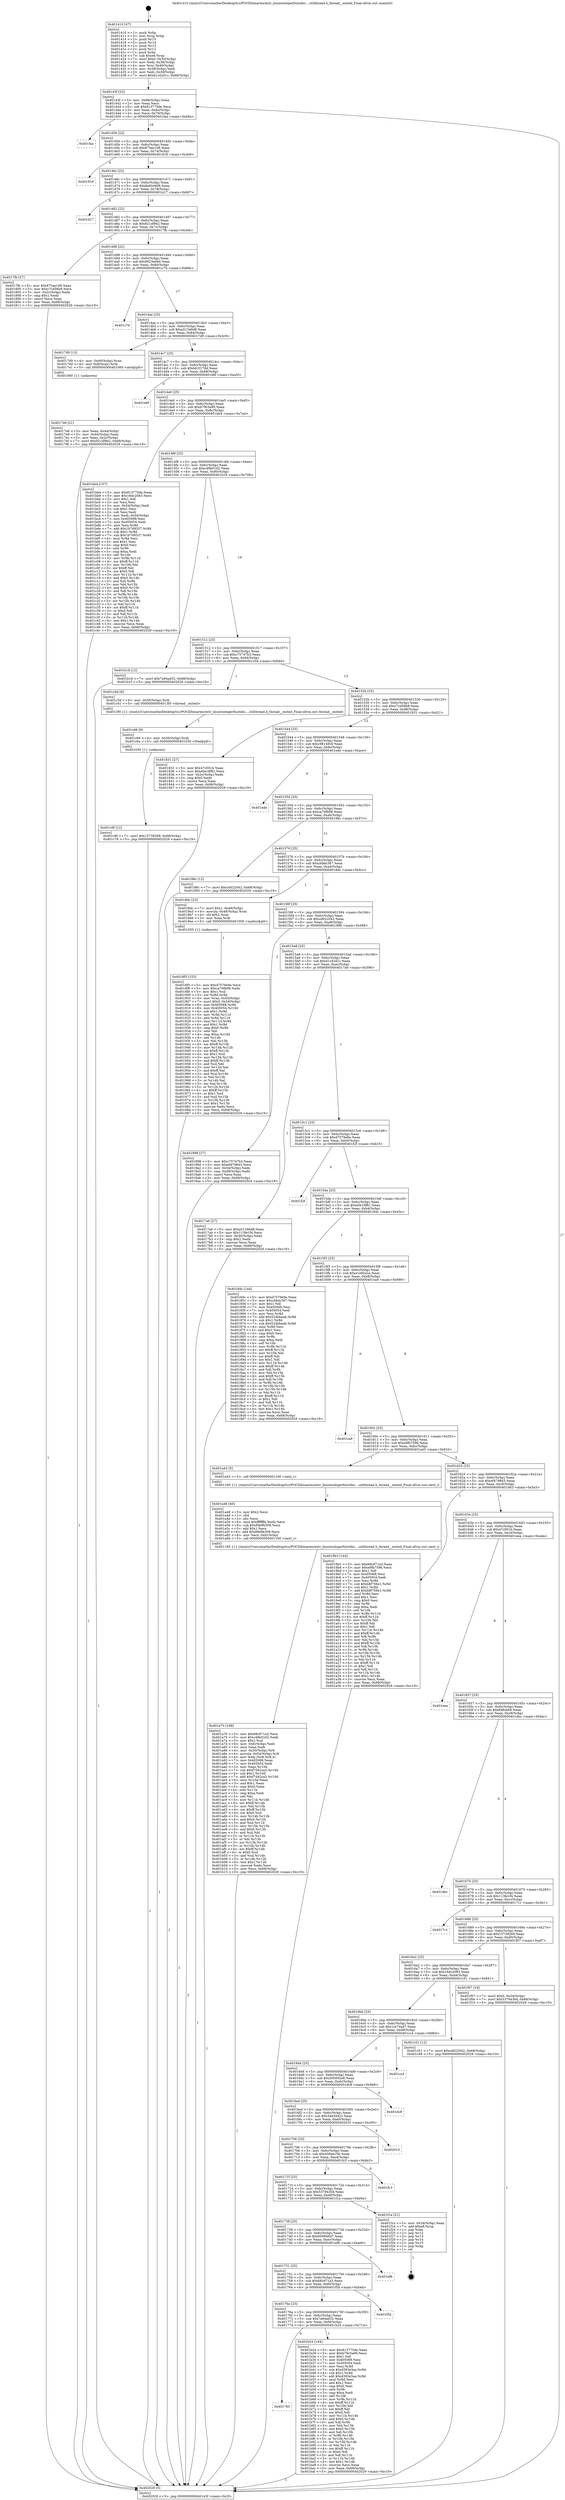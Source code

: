 digraph "0x401410" {
  label = "0x401410 (/mnt/c/Users/mathe/Desktop/tcc/POCII/binaries/extr_linuxtoolsperfuistdio....utilthread.h_thread__exited_Final-ollvm.out::main(0))"
  labelloc = "t"
  node[shape=record]

  Entry [label="",width=0.3,height=0.3,shape=circle,fillcolor=black,style=filled]
  "0x40143f" [label="{
     0x40143f [23]\l
     | [instrs]\l
     &nbsp;&nbsp;0x40143f \<+3\>: mov -0x68(%rbp),%eax\l
     &nbsp;&nbsp;0x401442 \<+2\>: mov %eax,%ecx\l
     &nbsp;&nbsp;0x401444 \<+6\>: sub $0x813775de,%ecx\l
     &nbsp;&nbsp;0x40144a \<+3\>: mov %eax,-0x6c(%rbp)\l
     &nbsp;&nbsp;0x40144d \<+3\>: mov %ecx,-0x70(%rbp)\l
     &nbsp;&nbsp;0x401450 \<+6\>: je 0000000000401faa \<main+0xb9a\>\l
  }"]
  "0x401faa" [label="{
     0x401faa\l
  }", style=dashed]
  "0x401456" [label="{
     0x401456 [22]\l
     | [instrs]\l
     &nbsp;&nbsp;0x401456 \<+5\>: jmp 000000000040145b \<main+0x4b\>\l
     &nbsp;&nbsp;0x40145b \<+3\>: mov -0x6c(%rbp),%eax\l
     &nbsp;&nbsp;0x40145e \<+5\>: sub $0x875ae108,%eax\l
     &nbsp;&nbsp;0x401463 \<+3\>: mov %eax,-0x74(%rbp)\l
     &nbsp;&nbsp;0x401466 \<+6\>: je 0000000000401816 \<main+0x406\>\l
  }"]
  Exit [label="",width=0.3,height=0.3,shape=circle,fillcolor=black,style=filled,peripheries=2]
  "0x401816" [label="{
     0x401816\l
  }", style=dashed]
  "0x40146c" [label="{
     0x40146c [22]\l
     | [instrs]\l
     &nbsp;&nbsp;0x40146c \<+5\>: jmp 0000000000401471 \<main+0x61\>\l
     &nbsp;&nbsp;0x401471 \<+3\>: mov -0x6c(%rbp),%eax\l
     &nbsp;&nbsp;0x401474 \<+5\>: sub $0x8ab0c6d9,%eax\l
     &nbsp;&nbsp;0x401479 \<+3\>: mov %eax,-0x78(%rbp)\l
     &nbsp;&nbsp;0x40147c \<+6\>: je 0000000000401d17 \<main+0x907\>\l
  }"]
  "0x401c6f" [label="{
     0x401c6f [12]\l
     | [instrs]\l
     &nbsp;&nbsp;0x401c6f \<+7\>: movl $0x15739269,-0x68(%rbp)\l
     &nbsp;&nbsp;0x401c76 \<+5\>: jmp 0000000000402029 \<main+0xc19\>\l
  }"]
  "0x401d17" [label="{
     0x401d17\l
  }", style=dashed]
  "0x401482" [label="{
     0x401482 [22]\l
     | [instrs]\l
     &nbsp;&nbsp;0x401482 \<+5\>: jmp 0000000000401487 \<main+0x77\>\l
     &nbsp;&nbsp;0x401487 \<+3\>: mov -0x6c(%rbp),%eax\l
     &nbsp;&nbsp;0x40148a \<+5\>: sub $0x921df9e2,%eax\l
     &nbsp;&nbsp;0x40148f \<+3\>: mov %eax,-0x7c(%rbp)\l
     &nbsp;&nbsp;0x401492 \<+6\>: je 00000000004017fb \<main+0x3eb\>\l
  }"]
  "0x401c66" [label="{
     0x401c66 [9]\l
     | [instrs]\l
     &nbsp;&nbsp;0x401c66 \<+4\>: mov -0x50(%rbp),%rdi\l
     &nbsp;&nbsp;0x401c6a \<+5\>: call 0000000000401030 \<free@plt\>\l
     | [calls]\l
     &nbsp;&nbsp;0x401030 \{1\} (unknown)\l
  }"]
  "0x4017fb" [label="{
     0x4017fb [27]\l
     | [instrs]\l
     &nbsp;&nbsp;0x4017fb \<+5\>: mov $0x875ae108,%eax\l
     &nbsp;&nbsp;0x401800 \<+5\>: mov $0xc7cd56b8,%ecx\l
     &nbsp;&nbsp;0x401805 \<+3\>: mov -0x2c(%rbp),%edx\l
     &nbsp;&nbsp;0x401808 \<+3\>: cmp $0x1,%edx\l
     &nbsp;&nbsp;0x40180b \<+3\>: cmovl %ecx,%eax\l
     &nbsp;&nbsp;0x40180e \<+3\>: mov %eax,-0x68(%rbp)\l
     &nbsp;&nbsp;0x401811 \<+5\>: jmp 0000000000402029 \<main+0xc19\>\l
  }"]
  "0x401498" [label="{
     0x401498 [22]\l
     | [instrs]\l
     &nbsp;&nbsp;0x401498 \<+5\>: jmp 000000000040149d \<main+0x8d\>\l
     &nbsp;&nbsp;0x40149d \<+3\>: mov -0x6c(%rbp),%eax\l
     &nbsp;&nbsp;0x4014a0 \<+5\>: sub $0x9923ed4d,%eax\l
     &nbsp;&nbsp;0x4014a5 \<+3\>: mov %eax,-0x80(%rbp)\l
     &nbsp;&nbsp;0x4014a8 \<+6\>: je 0000000000401c7b \<main+0x86b\>\l
  }"]
  "0x401783" [label="{
     0x401783\l
  }", style=dashed]
  "0x401c7b" [label="{
     0x401c7b\l
  }", style=dashed]
  "0x4014ae" [label="{
     0x4014ae [25]\l
     | [instrs]\l
     &nbsp;&nbsp;0x4014ae \<+5\>: jmp 00000000004014b3 \<main+0xa3\>\l
     &nbsp;&nbsp;0x4014b3 \<+3\>: mov -0x6c(%rbp),%eax\l
     &nbsp;&nbsp;0x4014b6 \<+5\>: sub $0xa51346d8,%eax\l
     &nbsp;&nbsp;0x4014bb \<+6\>: mov %eax,-0x84(%rbp)\l
     &nbsp;&nbsp;0x4014c1 \<+6\>: je 00000000004017d9 \<main+0x3c9\>\l
  }"]
  "0x401b24" [label="{
     0x401b24 [144]\l
     | [instrs]\l
     &nbsp;&nbsp;0x401b24 \<+5\>: mov $0x813775de,%eax\l
     &nbsp;&nbsp;0x401b29 \<+5\>: mov $0xb79c5a99,%ecx\l
     &nbsp;&nbsp;0x401b2e \<+2\>: mov $0x1,%dl\l
     &nbsp;&nbsp;0x401b30 \<+7\>: mov 0x405068,%esi\l
     &nbsp;&nbsp;0x401b37 \<+7\>: mov 0x405054,%edi\l
     &nbsp;&nbsp;0x401b3e \<+3\>: mov %esi,%r8d\l
     &nbsp;&nbsp;0x401b41 \<+7\>: sub $0xd393e3aa,%r8d\l
     &nbsp;&nbsp;0x401b48 \<+4\>: sub $0x1,%r8d\l
     &nbsp;&nbsp;0x401b4c \<+7\>: add $0xd393e3aa,%r8d\l
     &nbsp;&nbsp;0x401b53 \<+4\>: imul %r8d,%esi\l
     &nbsp;&nbsp;0x401b57 \<+3\>: and $0x1,%esi\l
     &nbsp;&nbsp;0x401b5a \<+3\>: cmp $0x0,%esi\l
     &nbsp;&nbsp;0x401b5d \<+4\>: sete %r9b\l
     &nbsp;&nbsp;0x401b61 \<+3\>: cmp $0xa,%edi\l
     &nbsp;&nbsp;0x401b64 \<+4\>: setl %r10b\l
     &nbsp;&nbsp;0x401b68 \<+3\>: mov %r9b,%r11b\l
     &nbsp;&nbsp;0x401b6b \<+4\>: xor $0xff,%r11b\l
     &nbsp;&nbsp;0x401b6f \<+3\>: mov %r10b,%bl\l
     &nbsp;&nbsp;0x401b72 \<+3\>: xor $0xff,%bl\l
     &nbsp;&nbsp;0x401b75 \<+3\>: xor $0x0,%dl\l
     &nbsp;&nbsp;0x401b78 \<+3\>: mov %r11b,%r14b\l
     &nbsp;&nbsp;0x401b7b \<+4\>: and $0x0,%r14b\l
     &nbsp;&nbsp;0x401b7f \<+3\>: and %dl,%r9b\l
     &nbsp;&nbsp;0x401b82 \<+3\>: mov %bl,%r15b\l
     &nbsp;&nbsp;0x401b85 \<+4\>: and $0x0,%r15b\l
     &nbsp;&nbsp;0x401b89 \<+3\>: and %dl,%r10b\l
     &nbsp;&nbsp;0x401b8c \<+3\>: or %r9b,%r14b\l
     &nbsp;&nbsp;0x401b8f \<+3\>: or %r10b,%r15b\l
     &nbsp;&nbsp;0x401b92 \<+3\>: xor %r15b,%r14b\l
     &nbsp;&nbsp;0x401b95 \<+3\>: or %bl,%r11b\l
     &nbsp;&nbsp;0x401b98 \<+4\>: xor $0xff,%r11b\l
     &nbsp;&nbsp;0x401b9c \<+3\>: or $0x0,%dl\l
     &nbsp;&nbsp;0x401b9f \<+3\>: and %dl,%r11b\l
     &nbsp;&nbsp;0x401ba2 \<+3\>: or %r11b,%r14b\l
     &nbsp;&nbsp;0x401ba5 \<+4\>: test $0x1,%r14b\l
     &nbsp;&nbsp;0x401ba9 \<+3\>: cmovne %ecx,%eax\l
     &nbsp;&nbsp;0x401bac \<+3\>: mov %eax,-0x68(%rbp)\l
     &nbsp;&nbsp;0x401baf \<+5\>: jmp 0000000000402029 \<main+0xc19\>\l
  }"]
  "0x4017d9" [label="{
     0x4017d9 [13]\l
     | [instrs]\l
     &nbsp;&nbsp;0x4017d9 \<+4\>: mov -0x40(%rbp),%rax\l
     &nbsp;&nbsp;0x4017dd \<+4\>: mov 0x8(%rax),%rdi\l
     &nbsp;&nbsp;0x4017e1 \<+5\>: call 0000000000401060 \<atoi@plt\>\l
     | [calls]\l
     &nbsp;&nbsp;0x401060 \{1\} (unknown)\l
  }"]
  "0x4014c7" [label="{
     0x4014c7 [25]\l
     | [instrs]\l
     &nbsp;&nbsp;0x4014c7 \<+5\>: jmp 00000000004014cc \<main+0xbc\>\l
     &nbsp;&nbsp;0x4014cc \<+3\>: mov -0x6c(%rbp),%eax\l
     &nbsp;&nbsp;0x4014cf \<+5\>: sub $0xb61f176d,%eax\l
     &nbsp;&nbsp;0x4014d4 \<+6\>: mov %eax,-0x88(%rbp)\l
     &nbsp;&nbsp;0x4014da \<+6\>: je 0000000000401e6f \<main+0xa5f\>\l
  }"]
  "0x40176a" [label="{
     0x40176a [25]\l
     | [instrs]\l
     &nbsp;&nbsp;0x40176a \<+5\>: jmp 000000000040176f \<main+0x35f\>\l
     &nbsp;&nbsp;0x40176f \<+3\>: mov -0x6c(%rbp),%eax\l
     &nbsp;&nbsp;0x401772 \<+5\>: sub $0x7a64ad32,%eax\l
     &nbsp;&nbsp;0x401777 \<+6\>: mov %eax,-0xf4(%rbp)\l
     &nbsp;&nbsp;0x40177d \<+6\>: je 0000000000401b24 \<main+0x714\>\l
  }"]
  "0x401e6f" [label="{
     0x401e6f\l
  }", style=dashed]
  "0x4014e0" [label="{
     0x4014e0 [25]\l
     | [instrs]\l
     &nbsp;&nbsp;0x4014e0 \<+5\>: jmp 00000000004014e5 \<main+0xd5\>\l
     &nbsp;&nbsp;0x4014e5 \<+3\>: mov -0x6c(%rbp),%eax\l
     &nbsp;&nbsp;0x4014e8 \<+5\>: sub $0xb79c5a99,%eax\l
     &nbsp;&nbsp;0x4014ed \<+6\>: mov %eax,-0x8c(%rbp)\l
     &nbsp;&nbsp;0x4014f3 \<+6\>: je 0000000000401bb4 \<main+0x7a4\>\l
  }"]
  "0x401f5d" [label="{
     0x401f5d\l
  }", style=dashed]
  "0x401bb4" [label="{
     0x401bb4 [157]\l
     | [instrs]\l
     &nbsp;&nbsp;0x401bb4 \<+5\>: mov $0x813775de,%eax\l
     &nbsp;&nbsp;0x401bb9 \<+5\>: mov $0x16dc2083,%ecx\l
     &nbsp;&nbsp;0x401bbe \<+2\>: mov $0x1,%dl\l
     &nbsp;&nbsp;0x401bc0 \<+2\>: xor %esi,%esi\l
     &nbsp;&nbsp;0x401bc2 \<+3\>: mov -0x54(%rbp),%edi\l
     &nbsp;&nbsp;0x401bc5 \<+3\>: sub $0x1,%esi\l
     &nbsp;&nbsp;0x401bc8 \<+2\>: sub %esi,%edi\l
     &nbsp;&nbsp;0x401bca \<+3\>: mov %edi,-0x54(%rbp)\l
     &nbsp;&nbsp;0x401bcd \<+7\>: mov 0x405068,%esi\l
     &nbsp;&nbsp;0x401bd4 \<+7\>: mov 0x405054,%edi\l
     &nbsp;&nbsp;0x401bdb \<+3\>: mov %esi,%r8d\l
     &nbsp;&nbsp;0x401bde \<+7\>: add $0x1b7d9337,%r8d\l
     &nbsp;&nbsp;0x401be5 \<+4\>: sub $0x1,%r8d\l
     &nbsp;&nbsp;0x401be9 \<+7\>: sub $0x1b7d9337,%r8d\l
     &nbsp;&nbsp;0x401bf0 \<+4\>: imul %r8d,%esi\l
     &nbsp;&nbsp;0x401bf4 \<+3\>: and $0x1,%esi\l
     &nbsp;&nbsp;0x401bf7 \<+3\>: cmp $0x0,%esi\l
     &nbsp;&nbsp;0x401bfa \<+4\>: sete %r9b\l
     &nbsp;&nbsp;0x401bfe \<+3\>: cmp $0xa,%edi\l
     &nbsp;&nbsp;0x401c01 \<+4\>: setl %r10b\l
     &nbsp;&nbsp;0x401c05 \<+3\>: mov %r9b,%r11b\l
     &nbsp;&nbsp;0x401c08 \<+4\>: xor $0xff,%r11b\l
     &nbsp;&nbsp;0x401c0c \<+3\>: mov %r10b,%bl\l
     &nbsp;&nbsp;0x401c0f \<+3\>: xor $0xff,%bl\l
     &nbsp;&nbsp;0x401c12 \<+3\>: xor $0x0,%dl\l
     &nbsp;&nbsp;0x401c15 \<+3\>: mov %r11b,%r14b\l
     &nbsp;&nbsp;0x401c18 \<+4\>: and $0x0,%r14b\l
     &nbsp;&nbsp;0x401c1c \<+3\>: and %dl,%r9b\l
     &nbsp;&nbsp;0x401c1f \<+3\>: mov %bl,%r15b\l
     &nbsp;&nbsp;0x401c22 \<+4\>: and $0x0,%r15b\l
     &nbsp;&nbsp;0x401c26 \<+3\>: and %dl,%r10b\l
     &nbsp;&nbsp;0x401c29 \<+3\>: or %r9b,%r14b\l
     &nbsp;&nbsp;0x401c2c \<+3\>: or %r10b,%r15b\l
     &nbsp;&nbsp;0x401c2f \<+3\>: xor %r15b,%r14b\l
     &nbsp;&nbsp;0x401c32 \<+3\>: or %bl,%r11b\l
     &nbsp;&nbsp;0x401c35 \<+4\>: xor $0xff,%r11b\l
     &nbsp;&nbsp;0x401c39 \<+3\>: or $0x0,%dl\l
     &nbsp;&nbsp;0x401c3c \<+3\>: and %dl,%r11b\l
     &nbsp;&nbsp;0x401c3f \<+3\>: or %r11b,%r14b\l
     &nbsp;&nbsp;0x401c42 \<+4\>: test $0x1,%r14b\l
     &nbsp;&nbsp;0x401c46 \<+3\>: cmovne %ecx,%eax\l
     &nbsp;&nbsp;0x401c49 \<+3\>: mov %eax,-0x68(%rbp)\l
     &nbsp;&nbsp;0x401c4c \<+5\>: jmp 0000000000402029 \<main+0xc19\>\l
  }"]
  "0x4014f9" [label="{
     0x4014f9 [25]\l
     | [instrs]\l
     &nbsp;&nbsp;0x4014f9 \<+5\>: jmp 00000000004014fe \<main+0xee\>\l
     &nbsp;&nbsp;0x4014fe \<+3\>: mov -0x6c(%rbp),%eax\l
     &nbsp;&nbsp;0x401501 \<+5\>: sub $0xc48b0162,%eax\l
     &nbsp;&nbsp;0x401506 \<+6\>: mov %eax,-0x90(%rbp)\l
     &nbsp;&nbsp;0x40150c \<+6\>: je 0000000000401b18 \<main+0x708\>\l
  }"]
  "0x401751" [label="{
     0x401751 [25]\l
     | [instrs]\l
     &nbsp;&nbsp;0x401751 \<+5\>: jmp 0000000000401756 \<main+0x346\>\l
     &nbsp;&nbsp;0x401756 \<+3\>: mov -0x6c(%rbp),%eax\l
     &nbsp;&nbsp;0x401759 \<+5\>: sub $0x68c971a3,%eax\l
     &nbsp;&nbsp;0x40175e \<+6\>: mov %eax,-0xf0(%rbp)\l
     &nbsp;&nbsp;0x401764 \<+6\>: je 0000000000401f5d \<main+0xb4d\>\l
  }"]
  "0x401b18" [label="{
     0x401b18 [12]\l
     | [instrs]\l
     &nbsp;&nbsp;0x401b18 \<+7\>: movl $0x7a64ad32,-0x68(%rbp)\l
     &nbsp;&nbsp;0x401b1f \<+5\>: jmp 0000000000402029 \<main+0xc19\>\l
  }"]
  "0x401512" [label="{
     0x401512 [25]\l
     | [instrs]\l
     &nbsp;&nbsp;0x401512 \<+5\>: jmp 0000000000401517 \<main+0x107\>\l
     &nbsp;&nbsp;0x401517 \<+3\>: mov -0x6c(%rbp),%eax\l
     &nbsp;&nbsp;0x40151a \<+5\>: sub $0xc75747b3,%eax\l
     &nbsp;&nbsp;0x40151f \<+6\>: mov %eax,-0x94(%rbp)\l
     &nbsp;&nbsp;0x401525 \<+6\>: je 0000000000401c5d \<main+0x84d\>\l
  }"]
  "0x401ef6" [label="{
     0x401ef6\l
  }", style=dashed]
  "0x401c5d" [label="{
     0x401c5d [9]\l
     | [instrs]\l
     &nbsp;&nbsp;0x401c5d \<+4\>: mov -0x50(%rbp),%rdi\l
     &nbsp;&nbsp;0x401c61 \<+5\>: call 00000000004013f0 \<thread__exited\>\l
     | [calls]\l
     &nbsp;&nbsp;0x4013f0 \{1\} (/mnt/c/Users/mathe/Desktop/tcc/POCII/binaries/extr_linuxtoolsperfuistdio....utilthread.h_thread__exited_Final-ollvm.out::thread__exited)\l
  }"]
  "0x40152b" [label="{
     0x40152b [25]\l
     | [instrs]\l
     &nbsp;&nbsp;0x40152b \<+5\>: jmp 0000000000401530 \<main+0x120\>\l
     &nbsp;&nbsp;0x401530 \<+3\>: mov -0x6c(%rbp),%eax\l
     &nbsp;&nbsp;0x401533 \<+5\>: sub $0xc7cd56b8,%eax\l
     &nbsp;&nbsp;0x401538 \<+6\>: mov %eax,-0x98(%rbp)\l
     &nbsp;&nbsp;0x40153e \<+6\>: je 0000000000401831 \<main+0x421\>\l
  }"]
  "0x401738" [label="{
     0x401738 [25]\l
     | [instrs]\l
     &nbsp;&nbsp;0x401738 \<+5\>: jmp 000000000040173d \<main+0x32d\>\l
     &nbsp;&nbsp;0x40173d \<+3\>: mov -0x6c(%rbp),%eax\l
     &nbsp;&nbsp;0x401740 \<+5\>: sub $0x659946d7,%eax\l
     &nbsp;&nbsp;0x401745 \<+6\>: mov %eax,-0xec(%rbp)\l
     &nbsp;&nbsp;0x40174b \<+6\>: je 0000000000401ef6 \<main+0xae6\>\l
  }"]
  "0x401831" [label="{
     0x401831 [27]\l
     | [instrs]\l
     &nbsp;&nbsp;0x401831 \<+5\>: mov $0x47c001b,%eax\l
     &nbsp;&nbsp;0x401836 \<+5\>: mov $0xe0e18f81,%ecx\l
     &nbsp;&nbsp;0x40183b \<+3\>: mov -0x2c(%rbp),%edx\l
     &nbsp;&nbsp;0x40183e \<+3\>: cmp $0x0,%edx\l
     &nbsp;&nbsp;0x401841 \<+3\>: cmove %ecx,%eax\l
     &nbsp;&nbsp;0x401844 \<+3\>: mov %eax,-0x68(%rbp)\l
     &nbsp;&nbsp;0x401847 \<+5\>: jmp 0000000000402029 \<main+0xc19\>\l
  }"]
  "0x401544" [label="{
     0x401544 [25]\l
     | [instrs]\l
     &nbsp;&nbsp;0x401544 \<+5\>: jmp 0000000000401549 \<main+0x139\>\l
     &nbsp;&nbsp;0x401549 \<+3\>: mov -0x6c(%rbp),%eax\l
     &nbsp;&nbsp;0x40154c \<+5\>: sub $0xc98149c6,%eax\l
     &nbsp;&nbsp;0x401551 \<+6\>: mov %eax,-0x9c(%rbp)\l
     &nbsp;&nbsp;0x401557 \<+6\>: je 0000000000401ede \<main+0xace\>\l
  }"]
  "0x401f1a" [label="{
     0x401f1a [21]\l
     | [instrs]\l
     &nbsp;&nbsp;0x401f1a \<+3\>: mov -0x34(%rbp),%eax\l
     &nbsp;&nbsp;0x401f1d \<+7\>: add $0xe8,%rsp\l
     &nbsp;&nbsp;0x401f24 \<+1\>: pop %rbx\l
     &nbsp;&nbsp;0x401f25 \<+2\>: pop %r12\l
     &nbsp;&nbsp;0x401f27 \<+2\>: pop %r13\l
     &nbsp;&nbsp;0x401f29 \<+2\>: pop %r14\l
     &nbsp;&nbsp;0x401f2b \<+2\>: pop %r15\l
     &nbsp;&nbsp;0x401f2d \<+1\>: pop %rbp\l
     &nbsp;&nbsp;0x401f2e \<+1\>: ret\l
  }"]
  "0x401ede" [label="{
     0x401ede\l
  }", style=dashed]
  "0x40155d" [label="{
     0x40155d [25]\l
     | [instrs]\l
     &nbsp;&nbsp;0x40155d \<+5\>: jmp 0000000000401562 \<main+0x152\>\l
     &nbsp;&nbsp;0x401562 \<+3\>: mov -0x6c(%rbp),%eax\l
     &nbsp;&nbsp;0x401565 \<+5\>: sub $0xca70fb98,%eax\l
     &nbsp;&nbsp;0x40156a \<+6\>: mov %eax,-0xa0(%rbp)\l
     &nbsp;&nbsp;0x401570 \<+6\>: je 000000000040198c \<main+0x57c\>\l
  }"]
  "0x40171f" [label="{
     0x40171f [25]\l
     | [instrs]\l
     &nbsp;&nbsp;0x40171f \<+5\>: jmp 0000000000401724 \<main+0x314\>\l
     &nbsp;&nbsp;0x401724 \<+3\>: mov -0x6c(%rbp),%eax\l
     &nbsp;&nbsp;0x401727 \<+5\>: sub $0x5379430d,%eax\l
     &nbsp;&nbsp;0x40172c \<+6\>: mov %eax,-0xe8(%rbp)\l
     &nbsp;&nbsp;0x401732 \<+6\>: je 0000000000401f1a \<main+0xb0a\>\l
  }"]
  "0x40198c" [label="{
     0x40198c [12]\l
     | [instrs]\l
     &nbsp;&nbsp;0x40198c \<+7\>: movl $0xcd022042,-0x68(%rbp)\l
     &nbsp;&nbsp;0x401993 \<+5\>: jmp 0000000000402029 \<main+0xc19\>\l
  }"]
  "0x401576" [label="{
     0x401576 [25]\l
     | [instrs]\l
     &nbsp;&nbsp;0x401576 \<+5\>: jmp 000000000040157b \<main+0x16b\>\l
     &nbsp;&nbsp;0x40157b \<+3\>: mov -0x6c(%rbp),%eax\l
     &nbsp;&nbsp;0x40157e \<+5\>: sub $0xcbbdc367,%eax\l
     &nbsp;&nbsp;0x401583 \<+6\>: mov %eax,-0xa4(%rbp)\l
     &nbsp;&nbsp;0x401589 \<+6\>: je 00000000004018dc \<main+0x4cc\>\l
  }"]
  "0x401fc3" [label="{
     0x401fc3\l
  }", style=dashed]
  "0x4018dc" [label="{
     0x4018dc [23]\l
     | [instrs]\l
     &nbsp;&nbsp;0x4018dc \<+7\>: movl $0x1,-0x48(%rbp)\l
     &nbsp;&nbsp;0x4018e3 \<+4\>: movslq -0x48(%rbp),%rax\l
     &nbsp;&nbsp;0x4018e7 \<+4\>: shl $0x2,%rax\l
     &nbsp;&nbsp;0x4018eb \<+3\>: mov %rax,%rdi\l
     &nbsp;&nbsp;0x4018ee \<+5\>: call 0000000000401050 \<malloc@plt\>\l
     | [calls]\l
     &nbsp;&nbsp;0x401050 \{1\} (unknown)\l
  }"]
  "0x40158f" [label="{
     0x40158f [25]\l
     | [instrs]\l
     &nbsp;&nbsp;0x40158f \<+5\>: jmp 0000000000401594 \<main+0x184\>\l
     &nbsp;&nbsp;0x401594 \<+3\>: mov -0x6c(%rbp),%eax\l
     &nbsp;&nbsp;0x401597 \<+5\>: sub $0xcd022042,%eax\l
     &nbsp;&nbsp;0x40159c \<+6\>: mov %eax,-0xa8(%rbp)\l
     &nbsp;&nbsp;0x4015a2 \<+6\>: je 0000000000401998 \<main+0x588\>\l
  }"]
  "0x401706" [label="{
     0x401706 [25]\l
     | [instrs]\l
     &nbsp;&nbsp;0x401706 \<+5\>: jmp 000000000040170b \<main+0x2fb\>\l
     &nbsp;&nbsp;0x40170b \<+3\>: mov -0x6c(%rbp),%eax\l
     &nbsp;&nbsp;0x40170e \<+5\>: sub $0x456ee10b,%eax\l
     &nbsp;&nbsp;0x401713 \<+6\>: mov %eax,-0xe4(%rbp)\l
     &nbsp;&nbsp;0x401719 \<+6\>: je 0000000000401fc3 \<main+0xbb3\>\l
  }"]
  "0x401998" [label="{
     0x401998 [27]\l
     | [instrs]\l
     &nbsp;&nbsp;0x401998 \<+5\>: mov $0xc75747b3,%eax\l
     &nbsp;&nbsp;0x40199d \<+5\>: mov $0xef479843,%ecx\l
     &nbsp;&nbsp;0x4019a2 \<+3\>: mov -0x54(%rbp),%edx\l
     &nbsp;&nbsp;0x4019a5 \<+3\>: cmp -0x48(%rbp),%edx\l
     &nbsp;&nbsp;0x4019a8 \<+3\>: cmovl %ecx,%eax\l
     &nbsp;&nbsp;0x4019ab \<+3\>: mov %eax,-0x68(%rbp)\l
     &nbsp;&nbsp;0x4019ae \<+5\>: jmp 0000000000402029 \<main+0xc19\>\l
  }"]
  "0x4015a8" [label="{
     0x4015a8 [25]\l
     | [instrs]\l
     &nbsp;&nbsp;0x4015a8 \<+5\>: jmp 00000000004015ad \<main+0x19d\>\l
     &nbsp;&nbsp;0x4015ad \<+3\>: mov -0x6c(%rbp),%eax\l
     &nbsp;&nbsp;0x4015b0 \<+5\>: sub $0xd1c42d1c,%eax\l
     &nbsp;&nbsp;0x4015b5 \<+6\>: mov %eax,-0xac(%rbp)\l
     &nbsp;&nbsp;0x4015bb \<+6\>: je 00000000004017a6 \<main+0x396\>\l
  }"]
  "0x402010" [label="{
     0x402010\l
  }", style=dashed]
  "0x4017a6" [label="{
     0x4017a6 [27]\l
     | [instrs]\l
     &nbsp;&nbsp;0x4017a6 \<+5\>: mov $0xa51346d8,%eax\l
     &nbsp;&nbsp;0x4017ab \<+5\>: mov $0x113fe1f4,%ecx\l
     &nbsp;&nbsp;0x4017b0 \<+3\>: mov -0x30(%rbp),%edx\l
     &nbsp;&nbsp;0x4017b3 \<+3\>: cmp $0x2,%edx\l
     &nbsp;&nbsp;0x4017b6 \<+3\>: cmovne %ecx,%eax\l
     &nbsp;&nbsp;0x4017b9 \<+3\>: mov %eax,-0x68(%rbp)\l
     &nbsp;&nbsp;0x4017bc \<+5\>: jmp 0000000000402029 \<main+0xc19\>\l
  }"]
  "0x4015c1" [label="{
     0x4015c1 [25]\l
     | [instrs]\l
     &nbsp;&nbsp;0x4015c1 \<+5\>: jmp 00000000004015c6 \<main+0x1b6\>\l
     &nbsp;&nbsp;0x4015c6 \<+3\>: mov -0x6c(%rbp),%eax\l
     &nbsp;&nbsp;0x4015c9 \<+5\>: sub $0xd7579e9e,%eax\l
     &nbsp;&nbsp;0x4015ce \<+6\>: mov %eax,-0xb0(%rbp)\l
     &nbsp;&nbsp;0x4015d4 \<+6\>: je 0000000000401f2f \<main+0xb1f\>\l
  }"]
  "0x402029" [label="{
     0x402029 [5]\l
     | [instrs]\l
     &nbsp;&nbsp;0x402029 \<+5\>: jmp 000000000040143f \<main+0x2f\>\l
  }"]
  "0x401410" [label="{
     0x401410 [47]\l
     | [instrs]\l
     &nbsp;&nbsp;0x401410 \<+1\>: push %rbp\l
     &nbsp;&nbsp;0x401411 \<+3\>: mov %rsp,%rbp\l
     &nbsp;&nbsp;0x401414 \<+2\>: push %r15\l
     &nbsp;&nbsp;0x401416 \<+2\>: push %r14\l
     &nbsp;&nbsp;0x401418 \<+2\>: push %r13\l
     &nbsp;&nbsp;0x40141a \<+2\>: push %r12\l
     &nbsp;&nbsp;0x40141c \<+1\>: push %rbx\l
     &nbsp;&nbsp;0x40141d \<+7\>: sub $0xe8,%rsp\l
     &nbsp;&nbsp;0x401424 \<+7\>: movl $0x0,-0x34(%rbp)\l
     &nbsp;&nbsp;0x40142b \<+3\>: mov %edi,-0x38(%rbp)\l
     &nbsp;&nbsp;0x40142e \<+4\>: mov %rsi,-0x40(%rbp)\l
     &nbsp;&nbsp;0x401432 \<+3\>: mov -0x38(%rbp),%edi\l
     &nbsp;&nbsp;0x401435 \<+3\>: mov %edi,-0x30(%rbp)\l
     &nbsp;&nbsp;0x401438 \<+7\>: movl $0xd1c42d1c,-0x68(%rbp)\l
  }"]
  "0x4017e6" [label="{
     0x4017e6 [21]\l
     | [instrs]\l
     &nbsp;&nbsp;0x4017e6 \<+3\>: mov %eax,-0x44(%rbp)\l
     &nbsp;&nbsp;0x4017e9 \<+3\>: mov -0x44(%rbp),%eax\l
     &nbsp;&nbsp;0x4017ec \<+3\>: mov %eax,-0x2c(%rbp)\l
     &nbsp;&nbsp;0x4017ef \<+7\>: movl $0x921df9e2,-0x68(%rbp)\l
     &nbsp;&nbsp;0x4017f6 \<+5\>: jmp 0000000000402029 \<main+0xc19\>\l
  }"]
  "0x4016ed" [label="{
     0x4016ed [25]\l
     | [instrs]\l
     &nbsp;&nbsp;0x4016ed \<+5\>: jmp 00000000004016f2 \<main+0x2e2\>\l
     &nbsp;&nbsp;0x4016f2 \<+3\>: mov -0x6c(%rbp),%eax\l
     &nbsp;&nbsp;0x4016f5 \<+5\>: sub $0x34d3442c,%eax\l
     &nbsp;&nbsp;0x4016fa \<+6\>: mov %eax,-0xe0(%rbp)\l
     &nbsp;&nbsp;0x401700 \<+6\>: je 0000000000402010 \<main+0xc00\>\l
  }"]
  "0x401f2f" [label="{
     0x401f2f\l
  }", style=dashed]
  "0x4015da" [label="{
     0x4015da [25]\l
     | [instrs]\l
     &nbsp;&nbsp;0x4015da \<+5\>: jmp 00000000004015df \<main+0x1cf\>\l
     &nbsp;&nbsp;0x4015df \<+3\>: mov -0x6c(%rbp),%eax\l
     &nbsp;&nbsp;0x4015e2 \<+5\>: sub $0xe0e18f81,%eax\l
     &nbsp;&nbsp;0x4015e7 \<+6\>: mov %eax,-0xb4(%rbp)\l
     &nbsp;&nbsp;0x4015ed \<+6\>: je 000000000040184c \<main+0x43c\>\l
  }"]
  "0x401dc8" [label="{
     0x401dc8\l
  }", style=dashed]
  "0x40184c" [label="{
     0x40184c [144]\l
     | [instrs]\l
     &nbsp;&nbsp;0x40184c \<+5\>: mov $0xd7579e9e,%eax\l
     &nbsp;&nbsp;0x401851 \<+5\>: mov $0xcbbdc367,%ecx\l
     &nbsp;&nbsp;0x401856 \<+2\>: mov $0x1,%dl\l
     &nbsp;&nbsp;0x401858 \<+7\>: mov 0x405068,%esi\l
     &nbsp;&nbsp;0x40185f \<+7\>: mov 0x405054,%edi\l
     &nbsp;&nbsp;0x401866 \<+3\>: mov %esi,%r8d\l
     &nbsp;&nbsp;0x401869 \<+7\>: add $0x524bbaab,%r8d\l
     &nbsp;&nbsp;0x401870 \<+4\>: sub $0x1,%r8d\l
     &nbsp;&nbsp;0x401874 \<+7\>: sub $0x524bbaab,%r8d\l
     &nbsp;&nbsp;0x40187b \<+4\>: imul %r8d,%esi\l
     &nbsp;&nbsp;0x40187f \<+3\>: and $0x1,%esi\l
     &nbsp;&nbsp;0x401882 \<+3\>: cmp $0x0,%esi\l
     &nbsp;&nbsp;0x401885 \<+4\>: sete %r9b\l
     &nbsp;&nbsp;0x401889 \<+3\>: cmp $0xa,%edi\l
     &nbsp;&nbsp;0x40188c \<+4\>: setl %r10b\l
     &nbsp;&nbsp;0x401890 \<+3\>: mov %r9b,%r11b\l
     &nbsp;&nbsp;0x401893 \<+4\>: xor $0xff,%r11b\l
     &nbsp;&nbsp;0x401897 \<+3\>: mov %r10b,%bl\l
     &nbsp;&nbsp;0x40189a \<+3\>: xor $0xff,%bl\l
     &nbsp;&nbsp;0x40189d \<+3\>: xor $0x1,%dl\l
     &nbsp;&nbsp;0x4018a0 \<+3\>: mov %r11b,%r14b\l
     &nbsp;&nbsp;0x4018a3 \<+4\>: and $0xff,%r14b\l
     &nbsp;&nbsp;0x4018a7 \<+3\>: and %dl,%r9b\l
     &nbsp;&nbsp;0x4018aa \<+3\>: mov %bl,%r15b\l
     &nbsp;&nbsp;0x4018ad \<+4\>: and $0xff,%r15b\l
     &nbsp;&nbsp;0x4018b1 \<+3\>: and %dl,%r10b\l
     &nbsp;&nbsp;0x4018b4 \<+3\>: or %r9b,%r14b\l
     &nbsp;&nbsp;0x4018b7 \<+3\>: or %r10b,%r15b\l
     &nbsp;&nbsp;0x4018ba \<+3\>: xor %r15b,%r14b\l
     &nbsp;&nbsp;0x4018bd \<+3\>: or %bl,%r11b\l
     &nbsp;&nbsp;0x4018c0 \<+4\>: xor $0xff,%r11b\l
     &nbsp;&nbsp;0x4018c4 \<+3\>: or $0x1,%dl\l
     &nbsp;&nbsp;0x4018c7 \<+3\>: and %dl,%r11b\l
     &nbsp;&nbsp;0x4018ca \<+3\>: or %r11b,%r14b\l
     &nbsp;&nbsp;0x4018cd \<+4\>: test $0x1,%r14b\l
     &nbsp;&nbsp;0x4018d1 \<+3\>: cmovne %ecx,%eax\l
     &nbsp;&nbsp;0x4018d4 \<+3\>: mov %eax,-0x68(%rbp)\l
     &nbsp;&nbsp;0x4018d7 \<+5\>: jmp 0000000000402029 \<main+0xc19\>\l
  }"]
  "0x4015f3" [label="{
     0x4015f3 [25]\l
     | [instrs]\l
     &nbsp;&nbsp;0x4015f3 \<+5\>: jmp 00000000004015f8 \<main+0x1e8\>\l
     &nbsp;&nbsp;0x4015f8 \<+3\>: mov -0x6c(%rbp),%eax\l
     &nbsp;&nbsp;0x4015fb \<+5\>: sub $0xe1e92e2a,%eax\l
     &nbsp;&nbsp;0x401600 \<+6\>: mov %eax,-0xb8(%rbp)\l
     &nbsp;&nbsp;0x401606 \<+6\>: je 0000000000401ca9 \<main+0x899\>\l
  }"]
  "0x4018f3" [label="{
     0x4018f3 [153]\l
     | [instrs]\l
     &nbsp;&nbsp;0x4018f3 \<+5\>: mov $0xd7579e9e,%ecx\l
     &nbsp;&nbsp;0x4018f8 \<+5\>: mov $0xca70fb98,%edx\l
     &nbsp;&nbsp;0x4018fd \<+3\>: mov $0x1,%sil\l
     &nbsp;&nbsp;0x401900 \<+3\>: xor %r8d,%r8d\l
     &nbsp;&nbsp;0x401903 \<+4\>: mov %rax,-0x50(%rbp)\l
     &nbsp;&nbsp;0x401907 \<+7\>: movl $0x0,-0x54(%rbp)\l
     &nbsp;&nbsp;0x40190e \<+8\>: mov 0x405068,%r9d\l
     &nbsp;&nbsp;0x401916 \<+8\>: mov 0x405054,%r10d\l
     &nbsp;&nbsp;0x40191e \<+4\>: sub $0x1,%r8d\l
     &nbsp;&nbsp;0x401922 \<+3\>: mov %r9d,%r11d\l
     &nbsp;&nbsp;0x401925 \<+3\>: add %r8d,%r11d\l
     &nbsp;&nbsp;0x401928 \<+4\>: imul %r11d,%r9d\l
     &nbsp;&nbsp;0x40192c \<+4\>: and $0x1,%r9d\l
     &nbsp;&nbsp;0x401930 \<+4\>: cmp $0x0,%r9d\l
     &nbsp;&nbsp;0x401934 \<+3\>: sete %bl\l
     &nbsp;&nbsp;0x401937 \<+4\>: cmp $0xa,%r10d\l
     &nbsp;&nbsp;0x40193b \<+4\>: setl %r14b\l
     &nbsp;&nbsp;0x40193f \<+3\>: mov %bl,%r15b\l
     &nbsp;&nbsp;0x401942 \<+4\>: xor $0xff,%r15b\l
     &nbsp;&nbsp;0x401946 \<+3\>: mov %r14b,%r12b\l
     &nbsp;&nbsp;0x401949 \<+4\>: xor $0xff,%r12b\l
     &nbsp;&nbsp;0x40194d \<+4\>: xor $0x1,%sil\l
     &nbsp;&nbsp;0x401951 \<+3\>: mov %r15b,%r13b\l
     &nbsp;&nbsp;0x401954 \<+4\>: and $0xff,%r13b\l
     &nbsp;&nbsp;0x401958 \<+3\>: and %sil,%bl\l
     &nbsp;&nbsp;0x40195b \<+3\>: mov %r12b,%al\l
     &nbsp;&nbsp;0x40195e \<+2\>: and $0xff,%al\l
     &nbsp;&nbsp;0x401960 \<+3\>: and %sil,%r14b\l
     &nbsp;&nbsp;0x401963 \<+3\>: or %bl,%r13b\l
     &nbsp;&nbsp;0x401966 \<+3\>: or %r14b,%al\l
     &nbsp;&nbsp;0x401969 \<+3\>: xor %al,%r13b\l
     &nbsp;&nbsp;0x40196c \<+3\>: or %r12b,%r15b\l
     &nbsp;&nbsp;0x40196f \<+4\>: xor $0xff,%r15b\l
     &nbsp;&nbsp;0x401973 \<+4\>: or $0x1,%sil\l
     &nbsp;&nbsp;0x401977 \<+3\>: and %sil,%r15b\l
     &nbsp;&nbsp;0x40197a \<+3\>: or %r15b,%r13b\l
     &nbsp;&nbsp;0x40197d \<+4\>: test $0x1,%r13b\l
     &nbsp;&nbsp;0x401981 \<+3\>: cmovne %edx,%ecx\l
     &nbsp;&nbsp;0x401984 \<+3\>: mov %ecx,-0x68(%rbp)\l
     &nbsp;&nbsp;0x401987 \<+5\>: jmp 0000000000402029 \<main+0xc19\>\l
  }"]
  "0x4016d4" [label="{
     0x4016d4 [25]\l
     | [instrs]\l
     &nbsp;&nbsp;0x4016d4 \<+5\>: jmp 00000000004016d9 \<main+0x2c9\>\l
     &nbsp;&nbsp;0x4016d9 \<+3\>: mov -0x6c(%rbp),%eax\l
     &nbsp;&nbsp;0x4016dc \<+5\>: sub $0x265092e8,%eax\l
     &nbsp;&nbsp;0x4016e1 \<+6\>: mov %eax,-0xdc(%rbp)\l
     &nbsp;&nbsp;0x4016e7 \<+6\>: je 0000000000401dc8 \<main+0x9b8\>\l
  }"]
  "0x401ca9" [label="{
     0x401ca9\l
  }", style=dashed]
  "0x40160c" [label="{
     0x40160c [25]\l
     | [instrs]\l
     &nbsp;&nbsp;0x40160c \<+5\>: jmp 0000000000401611 \<main+0x201\>\l
     &nbsp;&nbsp;0x401611 \<+3\>: mov -0x6c(%rbp),%eax\l
     &nbsp;&nbsp;0x401614 \<+5\>: sub $0xe9fb7596,%eax\l
     &nbsp;&nbsp;0x401619 \<+6\>: mov %eax,-0xbc(%rbp)\l
     &nbsp;&nbsp;0x40161f \<+6\>: je 0000000000401a43 \<main+0x633\>\l
  }"]
  "0x401cc4" [label="{
     0x401cc4\l
  }", style=dashed]
  "0x401a43" [label="{
     0x401a43 [5]\l
     | [instrs]\l
     &nbsp;&nbsp;0x401a43 \<+5\>: call 0000000000401160 \<next_i\>\l
     | [calls]\l
     &nbsp;&nbsp;0x401160 \{1\} (/mnt/c/Users/mathe/Desktop/tcc/POCII/binaries/extr_linuxtoolsperfuistdio....utilthread.h_thread__exited_Final-ollvm.out::next_i)\l
  }"]
  "0x401625" [label="{
     0x401625 [25]\l
     | [instrs]\l
     &nbsp;&nbsp;0x401625 \<+5\>: jmp 000000000040162a \<main+0x21a\>\l
     &nbsp;&nbsp;0x40162a \<+3\>: mov -0x6c(%rbp),%eax\l
     &nbsp;&nbsp;0x40162d \<+5\>: sub $0xef479843,%eax\l
     &nbsp;&nbsp;0x401632 \<+6\>: mov %eax,-0xc0(%rbp)\l
     &nbsp;&nbsp;0x401638 \<+6\>: je 00000000004019b3 \<main+0x5a3\>\l
  }"]
  "0x4016bb" [label="{
     0x4016bb [25]\l
     | [instrs]\l
     &nbsp;&nbsp;0x4016bb \<+5\>: jmp 00000000004016c0 \<main+0x2b0\>\l
     &nbsp;&nbsp;0x4016c0 \<+3\>: mov -0x6c(%rbp),%eax\l
     &nbsp;&nbsp;0x4016c3 \<+5\>: sub $0x1ce74ad7,%eax\l
     &nbsp;&nbsp;0x4016c8 \<+6\>: mov %eax,-0xd8(%rbp)\l
     &nbsp;&nbsp;0x4016ce \<+6\>: je 0000000000401cc4 \<main+0x8b4\>\l
  }"]
  "0x4019b3" [label="{
     0x4019b3 [144]\l
     | [instrs]\l
     &nbsp;&nbsp;0x4019b3 \<+5\>: mov $0x68c971a3,%eax\l
     &nbsp;&nbsp;0x4019b8 \<+5\>: mov $0xe9fb7596,%ecx\l
     &nbsp;&nbsp;0x4019bd \<+2\>: mov $0x1,%dl\l
     &nbsp;&nbsp;0x4019bf \<+7\>: mov 0x405068,%esi\l
     &nbsp;&nbsp;0x4019c6 \<+7\>: mov 0x405054,%edi\l
     &nbsp;&nbsp;0x4019cd \<+3\>: mov %esi,%r8d\l
     &nbsp;&nbsp;0x4019d0 \<+7\>: sub $0xb8f756e1,%r8d\l
     &nbsp;&nbsp;0x4019d7 \<+4\>: sub $0x1,%r8d\l
     &nbsp;&nbsp;0x4019db \<+7\>: add $0xb8f756e1,%r8d\l
     &nbsp;&nbsp;0x4019e2 \<+4\>: imul %r8d,%esi\l
     &nbsp;&nbsp;0x4019e6 \<+3\>: and $0x1,%esi\l
     &nbsp;&nbsp;0x4019e9 \<+3\>: cmp $0x0,%esi\l
     &nbsp;&nbsp;0x4019ec \<+4\>: sete %r9b\l
     &nbsp;&nbsp;0x4019f0 \<+3\>: cmp $0xa,%edi\l
     &nbsp;&nbsp;0x4019f3 \<+4\>: setl %r10b\l
     &nbsp;&nbsp;0x4019f7 \<+3\>: mov %r9b,%r11b\l
     &nbsp;&nbsp;0x4019fa \<+4\>: xor $0xff,%r11b\l
     &nbsp;&nbsp;0x4019fe \<+3\>: mov %r10b,%bl\l
     &nbsp;&nbsp;0x401a01 \<+3\>: xor $0xff,%bl\l
     &nbsp;&nbsp;0x401a04 \<+3\>: xor $0x1,%dl\l
     &nbsp;&nbsp;0x401a07 \<+3\>: mov %r11b,%r14b\l
     &nbsp;&nbsp;0x401a0a \<+4\>: and $0xff,%r14b\l
     &nbsp;&nbsp;0x401a0e \<+3\>: and %dl,%r9b\l
     &nbsp;&nbsp;0x401a11 \<+3\>: mov %bl,%r15b\l
     &nbsp;&nbsp;0x401a14 \<+4\>: and $0xff,%r15b\l
     &nbsp;&nbsp;0x401a18 \<+3\>: and %dl,%r10b\l
     &nbsp;&nbsp;0x401a1b \<+3\>: or %r9b,%r14b\l
     &nbsp;&nbsp;0x401a1e \<+3\>: or %r10b,%r15b\l
     &nbsp;&nbsp;0x401a21 \<+3\>: xor %r15b,%r14b\l
     &nbsp;&nbsp;0x401a24 \<+3\>: or %bl,%r11b\l
     &nbsp;&nbsp;0x401a27 \<+4\>: xor $0xff,%r11b\l
     &nbsp;&nbsp;0x401a2b \<+3\>: or $0x1,%dl\l
     &nbsp;&nbsp;0x401a2e \<+3\>: and %dl,%r11b\l
     &nbsp;&nbsp;0x401a31 \<+3\>: or %r11b,%r14b\l
     &nbsp;&nbsp;0x401a34 \<+4\>: test $0x1,%r14b\l
     &nbsp;&nbsp;0x401a38 \<+3\>: cmovne %ecx,%eax\l
     &nbsp;&nbsp;0x401a3b \<+3\>: mov %eax,-0x68(%rbp)\l
     &nbsp;&nbsp;0x401a3e \<+5\>: jmp 0000000000402029 \<main+0xc19\>\l
  }"]
  "0x40163e" [label="{
     0x40163e [25]\l
     | [instrs]\l
     &nbsp;&nbsp;0x40163e \<+5\>: jmp 0000000000401643 \<main+0x233\>\l
     &nbsp;&nbsp;0x401643 \<+3\>: mov -0x6c(%rbp),%eax\l
     &nbsp;&nbsp;0x401646 \<+5\>: sub $0x47c001b,%eax\l
     &nbsp;&nbsp;0x40164b \<+6\>: mov %eax,-0xc4(%rbp)\l
     &nbsp;&nbsp;0x401651 \<+6\>: je 0000000000401eea \<main+0xada\>\l
  }"]
  "0x401a48" [label="{
     0x401a48 [40]\l
     | [instrs]\l
     &nbsp;&nbsp;0x401a48 \<+5\>: mov $0x2,%ecx\l
     &nbsp;&nbsp;0x401a4d \<+1\>: cltd\l
     &nbsp;&nbsp;0x401a4e \<+2\>: idiv %ecx\l
     &nbsp;&nbsp;0x401a50 \<+6\>: imul $0xfffffffe,%edx,%ecx\l
     &nbsp;&nbsp;0x401a56 \<+6\>: sub $0x99e9b309,%ecx\l
     &nbsp;&nbsp;0x401a5c \<+3\>: add $0x1,%ecx\l
     &nbsp;&nbsp;0x401a5f \<+6\>: add $0x99e9b309,%ecx\l
     &nbsp;&nbsp;0x401a65 \<+6\>: mov %ecx,-0xfc(%rbp)\l
     &nbsp;&nbsp;0x401a6b \<+5\>: call 0000000000401160 \<next_i\>\l
     | [calls]\l
     &nbsp;&nbsp;0x401160 \{1\} (/mnt/c/Users/mathe/Desktop/tcc/POCII/binaries/extr_linuxtoolsperfuistdio....utilthread.h_thread__exited_Final-ollvm.out::next_i)\l
  }"]
  "0x401a70" [label="{
     0x401a70 [168]\l
     | [instrs]\l
     &nbsp;&nbsp;0x401a70 \<+5\>: mov $0x68c971a3,%ecx\l
     &nbsp;&nbsp;0x401a75 \<+5\>: mov $0xc48b0162,%edx\l
     &nbsp;&nbsp;0x401a7a \<+3\>: mov $0x1,%sil\l
     &nbsp;&nbsp;0x401a7d \<+6\>: mov -0xfc(%rbp),%edi\l
     &nbsp;&nbsp;0x401a83 \<+3\>: imul %eax,%edi\l
     &nbsp;&nbsp;0x401a86 \<+4\>: mov -0x50(%rbp),%r8\l
     &nbsp;&nbsp;0x401a8a \<+4\>: movslq -0x54(%rbp),%r9\l
     &nbsp;&nbsp;0x401a8e \<+4\>: mov %edi,(%r8,%r9,4)\l
     &nbsp;&nbsp;0x401a92 \<+7\>: mov 0x405068,%eax\l
     &nbsp;&nbsp;0x401a99 \<+7\>: mov 0x405054,%edi\l
     &nbsp;&nbsp;0x401aa0 \<+3\>: mov %eax,%r10d\l
     &nbsp;&nbsp;0x401aa3 \<+7\>: sub $0xf7d42ca3,%r10d\l
     &nbsp;&nbsp;0x401aaa \<+4\>: sub $0x1,%r10d\l
     &nbsp;&nbsp;0x401aae \<+7\>: add $0xf7d42ca3,%r10d\l
     &nbsp;&nbsp;0x401ab5 \<+4\>: imul %r10d,%eax\l
     &nbsp;&nbsp;0x401ab9 \<+3\>: and $0x1,%eax\l
     &nbsp;&nbsp;0x401abc \<+3\>: cmp $0x0,%eax\l
     &nbsp;&nbsp;0x401abf \<+4\>: sete %r11b\l
     &nbsp;&nbsp;0x401ac3 \<+3\>: cmp $0xa,%edi\l
     &nbsp;&nbsp;0x401ac6 \<+3\>: setl %bl\l
     &nbsp;&nbsp;0x401ac9 \<+3\>: mov %r11b,%r14b\l
     &nbsp;&nbsp;0x401acc \<+4\>: xor $0xff,%r14b\l
     &nbsp;&nbsp;0x401ad0 \<+3\>: mov %bl,%r15b\l
     &nbsp;&nbsp;0x401ad3 \<+4\>: xor $0xff,%r15b\l
     &nbsp;&nbsp;0x401ad7 \<+4\>: xor $0x0,%sil\l
     &nbsp;&nbsp;0x401adb \<+3\>: mov %r14b,%r12b\l
     &nbsp;&nbsp;0x401ade \<+4\>: and $0x0,%r12b\l
     &nbsp;&nbsp;0x401ae2 \<+3\>: and %sil,%r11b\l
     &nbsp;&nbsp;0x401ae5 \<+3\>: mov %r15b,%r13b\l
     &nbsp;&nbsp;0x401ae8 \<+4\>: and $0x0,%r13b\l
     &nbsp;&nbsp;0x401aec \<+3\>: and %sil,%bl\l
     &nbsp;&nbsp;0x401aef \<+3\>: or %r11b,%r12b\l
     &nbsp;&nbsp;0x401af2 \<+3\>: or %bl,%r13b\l
     &nbsp;&nbsp;0x401af5 \<+3\>: xor %r13b,%r12b\l
     &nbsp;&nbsp;0x401af8 \<+3\>: or %r15b,%r14b\l
     &nbsp;&nbsp;0x401afb \<+4\>: xor $0xff,%r14b\l
     &nbsp;&nbsp;0x401aff \<+4\>: or $0x0,%sil\l
     &nbsp;&nbsp;0x401b03 \<+3\>: and %sil,%r14b\l
     &nbsp;&nbsp;0x401b06 \<+3\>: or %r14b,%r12b\l
     &nbsp;&nbsp;0x401b09 \<+4\>: test $0x1,%r12b\l
     &nbsp;&nbsp;0x401b0d \<+3\>: cmovne %edx,%ecx\l
     &nbsp;&nbsp;0x401b10 \<+3\>: mov %ecx,-0x68(%rbp)\l
     &nbsp;&nbsp;0x401b13 \<+5\>: jmp 0000000000402029 \<main+0xc19\>\l
  }"]
  "0x401c51" [label="{
     0x401c51 [12]\l
     | [instrs]\l
     &nbsp;&nbsp;0x401c51 \<+7\>: movl $0xcd022042,-0x68(%rbp)\l
     &nbsp;&nbsp;0x401c58 \<+5\>: jmp 0000000000402029 \<main+0xc19\>\l
  }"]
  "0x401eea" [label="{
     0x401eea\l
  }", style=dashed]
  "0x401657" [label="{
     0x401657 [25]\l
     | [instrs]\l
     &nbsp;&nbsp;0x401657 \<+5\>: jmp 000000000040165c \<main+0x24c\>\l
     &nbsp;&nbsp;0x40165c \<+3\>: mov -0x6c(%rbp),%eax\l
     &nbsp;&nbsp;0x40165f \<+5\>: sub $0x8d8ceb9,%eax\l
     &nbsp;&nbsp;0x401664 \<+6\>: mov %eax,-0xc8(%rbp)\l
     &nbsp;&nbsp;0x40166a \<+6\>: je 0000000000401dbc \<main+0x9ac\>\l
  }"]
  "0x4016a2" [label="{
     0x4016a2 [25]\l
     | [instrs]\l
     &nbsp;&nbsp;0x4016a2 \<+5\>: jmp 00000000004016a7 \<main+0x297\>\l
     &nbsp;&nbsp;0x4016a7 \<+3\>: mov -0x6c(%rbp),%eax\l
     &nbsp;&nbsp;0x4016aa \<+5\>: sub $0x16dc2083,%eax\l
     &nbsp;&nbsp;0x4016af \<+6\>: mov %eax,-0xd4(%rbp)\l
     &nbsp;&nbsp;0x4016b5 \<+6\>: je 0000000000401c51 \<main+0x841\>\l
  }"]
  "0x401dbc" [label="{
     0x401dbc\l
  }", style=dashed]
  "0x401670" [label="{
     0x401670 [25]\l
     | [instrs]\l
     &nbsp;&nbsp;0x401670 \<+5\>: jmp 0000000000401675 \<main+0x265\>\l
     &nbsp;&nbsp;0x401675 \<+3\>: mov -0x6c(%rbp),%eax\l
     &nbsp;&nbsp;0x401678 \<+5\>: sub $0x113fe1f4,%eax\l
     &nbsp;&nbsp;0x40167d \<+6\>: mov %eax,-0xcc(%rbp)\l
     &nbsp;&nbsp;0x401683 \<+6\>: je 00000000004017c1 \<main+0x3b1\>\l
  }"]
  "0x401f07" [label="{
     0x401f07 [19]\l
     | [instrs]\l
     &nbsp;&nbsp;0x401f07 \<+7\>: movl $0x0,-0x34(%rbp)\l
     &nbsp;&nbsp;0x401f0e \<+7\>: movl $0x5379430d,-0x68(%rbp)\l
     &nbsp;&nbsp;0x401f15 \<+5\>: jmp 0000000000402029 \<main+0xc19\>\l
  }"]
  "0x4017c1" [label="{
     0x4017c1\l
  }", style=dashed]
  "0x401689" [label="{
     0x401689 [25]\l
     | [instrs]\l
     &nbsp;&nbsp;0x401689 \<+5\>: jmp 000000000040168e \<main+0x27e\>\l
     &nbsp;&nbsp;0x40168e \<+3\>: mov -0x6c(%rbp),%eax\l
     &nbsp;&nbsp;0x401691 \<+5\>: sub $0x15739269,%eax\l
     &nbsp;&nbsp;0x401696 \<+6\>: mov %eax,-0xd0(%rbp)\l
     &nbsp;&nbsp;0x40169c \<+6\>: je 0000000000401f07 \<main+0xaf7\>\l
  }"]
  Entry -> "0x401410" [label=" 1"]
  "0x40143f" -> "0x401faa" [label=" 0"]
  "0x40143f" -> "0x401456" [label=" 18"]
  "0x401f1a" -> Exit [label=" 1"]
  "0x401456" -> "0x401816" [label=" 0"]
  "0x401456" -> "0x40146c" [label=" 18"]
  "0x401f07" -> "0x402029" [label=" 1"]
  "0x40146c" -> "0x401d17" [label=" 0"]
  "0x40146c" -> "0x401482" [label=" 18"]
  "0x401c6f" -> "0x402029" [label=" 1"]
  "0x401482" -> "0x4017fb" [label=" 1"]
  "0x401482" -> "0x401498" [label=" 17"]
  "0x401c66" -> "0x401c6f" [label=" 1"]
  "0x401498" -> "0x401c7b" [label=" 0"]
  "0x401498" -> "0x4014ae" [label=" 17"]
  "0x401c5d" -> "0x401c66" [label=" 1"]
  "0x4014ae" -> "0x4017d9" [label=" 1"]
  "0x4014ae" -> "0x4014c7" [label=" 16"]
  "0x401c51" -> "0x402029" [label=" 1"]
  "0x4014c7" -> "0x401e6f" [label=" 0"]
  "0x4014c7" -> "0x4014e0" [label=" 16"]
  "0x401b24" -> "0x402029" [label=" 1"]
  "0x4014e0" -> "0x401bb4" [label=" 1"]
  "0x4014e0" -> "0x4014f9" [label=" 15"]
  "0x40176a" -> "0x401783" [label=" 0"]
  "0x4014f9" -> "0x401b18" [label=" 1"]
  "0x4014f9" -> "0x401512" [label=" 14"]
  "0x401bb4" -> "0x402029" [label=" 1"]
  "0x401512" -> "0x401c5d" [label=" 1"]
  "0x401512" -> "0x40152b" [label=" 13"]
  "0x401751" -> "0x40176a" [label=" 1"]
  "0x40152b" -> "0x401831" [label=" 1"]
  "0x40152b" -> "0x401544" [label=" 12"]
  "0x40176a" -> "0x401b24" [label=" 1"]
  "0x401544" -> "0x401ede" [label=" 0"]
  "0x401544" -> "0x40155d" [label=" 12"]
  "0x401738" -> "0x401751" [label=" 1"]
  "0x40155d" -> "0x40198c" [label=" 1"]
  "0x40155d" -> "0x401576" [label=" 11"]
  "0x401751" -> "0x401f5d" [label=" 0"]
  "0x401576" -> "0x4018dc" [label=" 1"]
  "0x401576" -> "0x40158f" [label=" 10"]
  "0x40171f" -> "0x401738" [label=" 1"]
  "0x40158f" -> "0x401998" [label=" 2"]
  "0x40158f" -> "0x4015a8" [label=" 8"]
  "0x401738" -> "0x401ef6" [label=" 0"]
  "0x4015a8" -> "0x4017a6" [label=" 1"]
  "0x4015a8" -> "0x4015c1" [label=" 7"]
  "0x4017a6" -> "0x402029" [label=" 1"]
  "0x401410" -> "0x40143f" [label=" 1"]
  "0x402029" -> "0x40143f" [label=" 17"]
  "0x4017d9" -> "0x4017e6" [label=" 1"]
  "0x4017e6" -> "0x402029" [label=" 1"]
  "0x4017fb" -> "0x402029" [label=" 1"]
  "0x401831" -> "0x402029" [label=" 1"]
  "0x401706" -> "0x40171f" [label=" 2"]
  "0x4015c1" -> "0x401f2f" [label=" 0"]
  "0x4015c1" -> "0x4015da" [label=" 7"]
  "0x40171f" -> "0x401f1a" [label=" 1"]
  "0x4015da" -> "0x40184c" [label=" 1"]
  "0x4015da" -> "0x4015f3" [label=" 6"]
  "0x40184c" -> "0x402029" [label=" 1"]
  "0x4018dc" -> "0x4018f3" [label=" 1"]
  "0x4018f3" -> "0x402029" [label=" 1"]
  "0x40198c" -> "0x402029" [label=" 1"]
  "0x401998" -> "0x402029" [label=" 2"]
  "0x4016ed" -> "0x401706" [label=" 2"]
  "0x4015f3" -> "0x401ca9" [label=" 0"]
  "0x4015f3" -> "0x40160c" [label=" 6"]
  "0x401706" -> "0x401fc3" [label=" 0"]
  "0x40160c" -> "0x401a43" [label=" 1"]
  "0x40160c" -> "0x401625" [label=" 5"]
  "0x4016d4" -> "0x4016ed" [label=" 2"]
  "0x401625" -> "0x4019b3" [label=" 1"]
  "0x401625" -> "0x40163e" [label=" 4"]
  "0x4019b3" -> "0x402029" [label=" 1"]
  "0x401a43" -> "0x401a48" [label=" 1"]
  "0x401a48" -> "0x401a70" [label=" 1"]
  "0x401a70" -> "0x402029" [label=" 1"]
  "0x401b18" -> "0x402029" [label=" 1"]
  "0x4016ed" -> "0x402010" [label=" 0"]
  "0x40163e" -> "0x401eea" [label=" 0"]
  "0x40163e" -> "0x401657" [label=" 4"]
  "0x4016bb" -> "0x4016d4" [label=" 2"]
  "0x401657" -> "0x401dbc" [label=" 0"]
  "0x401657" -> "0x401670" [label=" 4"]
  "0x4016d4" -> "0x401dc8" [label=" 0"]
  "0x401670" -> "0x4017c1" [label=" 0"]
  "0x401670" -> "0x401689" [label=" 4"]
  "0x4016a2" -> "0x4016bb" [label=" 2"]
  "0x401689" -> "0x401f07" [label=" 1"]
  "0x401689" -> "0x4016a2" [label=" 3"]
  "0x4016bb" -> "0x401cc4" [label=" 0"]
  "0x4016a2" -> "0x401c51" [label=" 1"]
}
